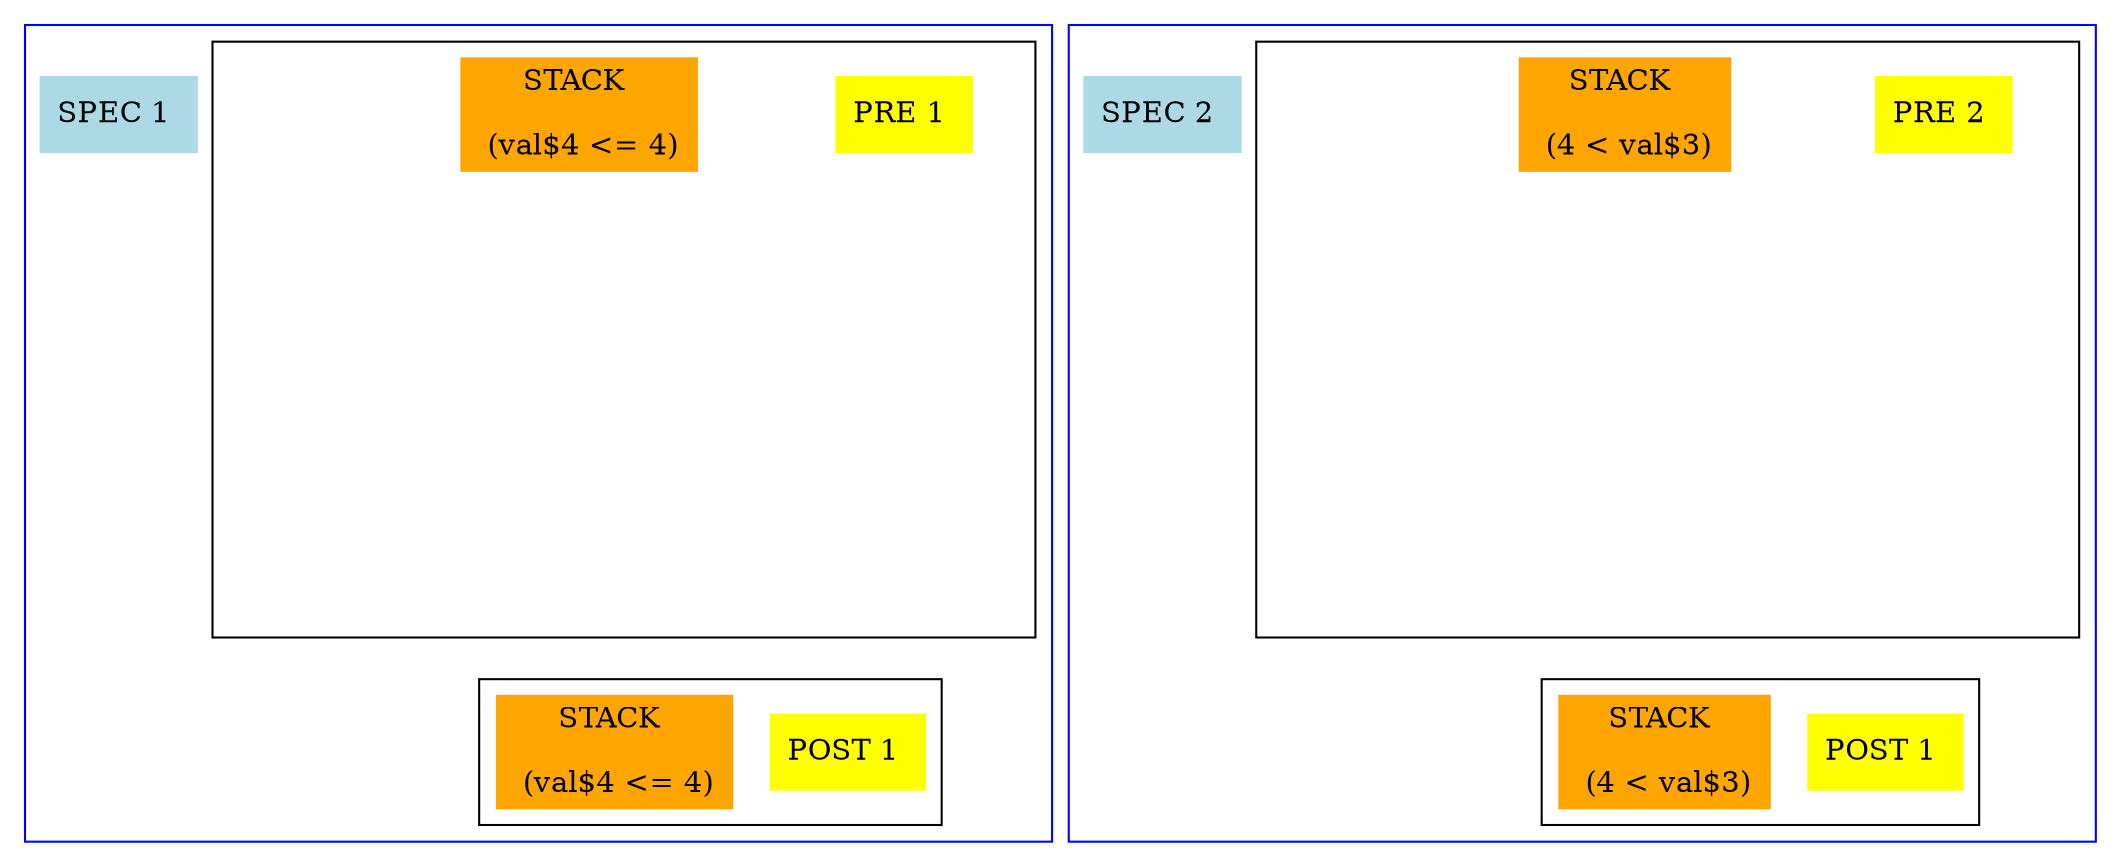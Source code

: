 #### Dotty version:  ####



digraph main { 
node [shape=box]; 

 compound = true; 

 subgraph cluster_1 { color=blue 

 state2L0 [label="SPEC 1 ",  style=filled, color= lightblue]

 subgraph cluster_prop_2 { color=black 

 PRE5L0 [label="PRE 1 ",  style=filled, color= yellow]
subgraph {
 node [shape=box]; 
 state_pi_2 [label="STACK \n\n (val$4 <= 4)" color=orange style=filled]
  inv_11 [style=invis]
  inv_111 [style=invis]
  inv_1111 [style=invis]
  inv_12 [style=invis]
  inv_122 [style=invis]
  inv_1222 [style=invis]
  inv_13 [style=invis]
  inv_133 [style=invis]
  inv_1333 [style=invis]
  inv_14 [style=invis]
  inv_144 [style=invis]
  inv_1444 [style=invis]
  state_pi_2 -> inv_11 [style=invis]
  inv_11 -> inv_111 [style=invis]
  inv_111 -> inv_1111 [style=invis]
  state_pi_2 -> inv_12 [style=invis]
  inv_12 -> inv_122 [style=invis]
  inv_122 -> inv_1222 [style=invis]
  state_pi_2 -> inv_13 [style=invis]
  inv_13 -> inv_133 [style=invis]
  inv_133 -> inv_1333 [style=invis]
  state_pi_2 -> inv_14 [style=invis]
  inv_14 -> inv_144 [style=invis]
  inv_144 -> inv_1444 [style=invis]
}

 } 

 subgraph cluster_prop_3 { color=black 

 POST9L0 [label="POST 1 ",  style=filled, color= yellow]
subgraph {
 node [shape=box]; 
 state_pi_3 [label="STACK \n\n (val$4 <= 4)" color=orange style=filled]
}

 } 
  inv_1111 -> state_pi_3 [style=invis]
  inv_1222 -> state_pi_3 [style=invis]
  inv_1333 -> state_pi_3 [style=invis]
  inv_1444 -> state_pi_3 [style=invis]

 } 

 subgraph cluster_13 { color=blue 

 state14L0 [label="SPEC 2 ",  style=filled, color= lightblue]

 subgraph cluster_prop_5 { color=black 

 PRE17L0 [label="PRE 2 ",  style=filled, color= yellow]
subgraph {
 node [shape=box]; 
 state_pi_5 [label="STACK \n\n (4 < val$3)" color=orange style=filled]
  inv_21 [style=invis]
  inv_211 [style=invis]
  inv_2111 [style=invis]
  inv_22 [style=invis]
  inv_222 [style=invis]
  inv_2222 [style=invis]
  inv_23 [style=invis]
  inv_233 [style=invis]
  inv_2333 [style=invis]
  inv_24 [style=invis]
  inv_244 [style=invis]
  inv_2444 [style=invis]
  state_pi_5 -> inv_21 [style=invis]
  inv_21 -> inv_211 [style=invis]
  inv_211 -> inv_2111 [style=invis]
  state_pi_5 -> inv_22 [style=invis]
  inv_22 -> inv_222 [style=invis]
  inv_222 -> inv_2222 [style=invis]
  state_pi_5 -> inv_23 [style=invis]
  inv_23 -> inv_233 [style=invis]
  inv_233 -> inv_2333 [style=invis]
  state_pi_5 -> inv_24 [style=invis]
  inv_24 -> inv_244 [style=invis]
  inv_244 -> inv_2444 [style=invis]
}

 } 

 subgraph cluster_prop_6 { color=black 

 POST21L0 [label="POST 1 ",  style=filled, color= yellow]
subgraph {
 node [shape=box]; 
 state_pi_6 [label="STACK \n\n (4 < val$3)" color=orange style=filled]
}

 } 
  inv_2111 -> state_pi_6 [style=invis]
  inv_2222 -> state_pi_6 [style=invis]
  inv_2333 -> state_pi_6 [style=invis]
  inv_2444 -> state_pi_6 [style=invis]

 } 

}

